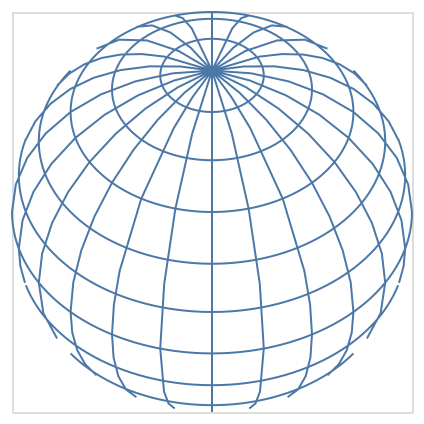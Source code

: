 {
  "$schema": "https://vega.github.io/schema/vega/v5.json",
  "autosize": "pad",
  "background": "white",
  "padding": 5,
  "width": 200,
  "height": 200,
  "style": "cell",
  "data": [
    {"name": "source_0", "transform": [{"type": "graticule", "step": [15, 15]}]}
  ],
  "projections": [
    {
      "name": "projection",
      "size": {"signal": "[width, height]"},
      "fit": {"signal": "data('source_0')"},
      "type": "orthographic",
      "rotate": [0, -45, 0]
    }
  ],
  "marks": [
    {
      "name": "marks",
      "type": "shape",
      "style": ["geoshape"],
      "from": {"data": "source_0"},
      "encode": {
        "update": {
          "fill": {"value": "transparent"},
          "stroke": {"value": "#4c78a8"}
        }
      },
      "transform": [{"type": "geoshape", "projection": "projection"}]
    }
  ],
  "config": {"background": "white"}
}
